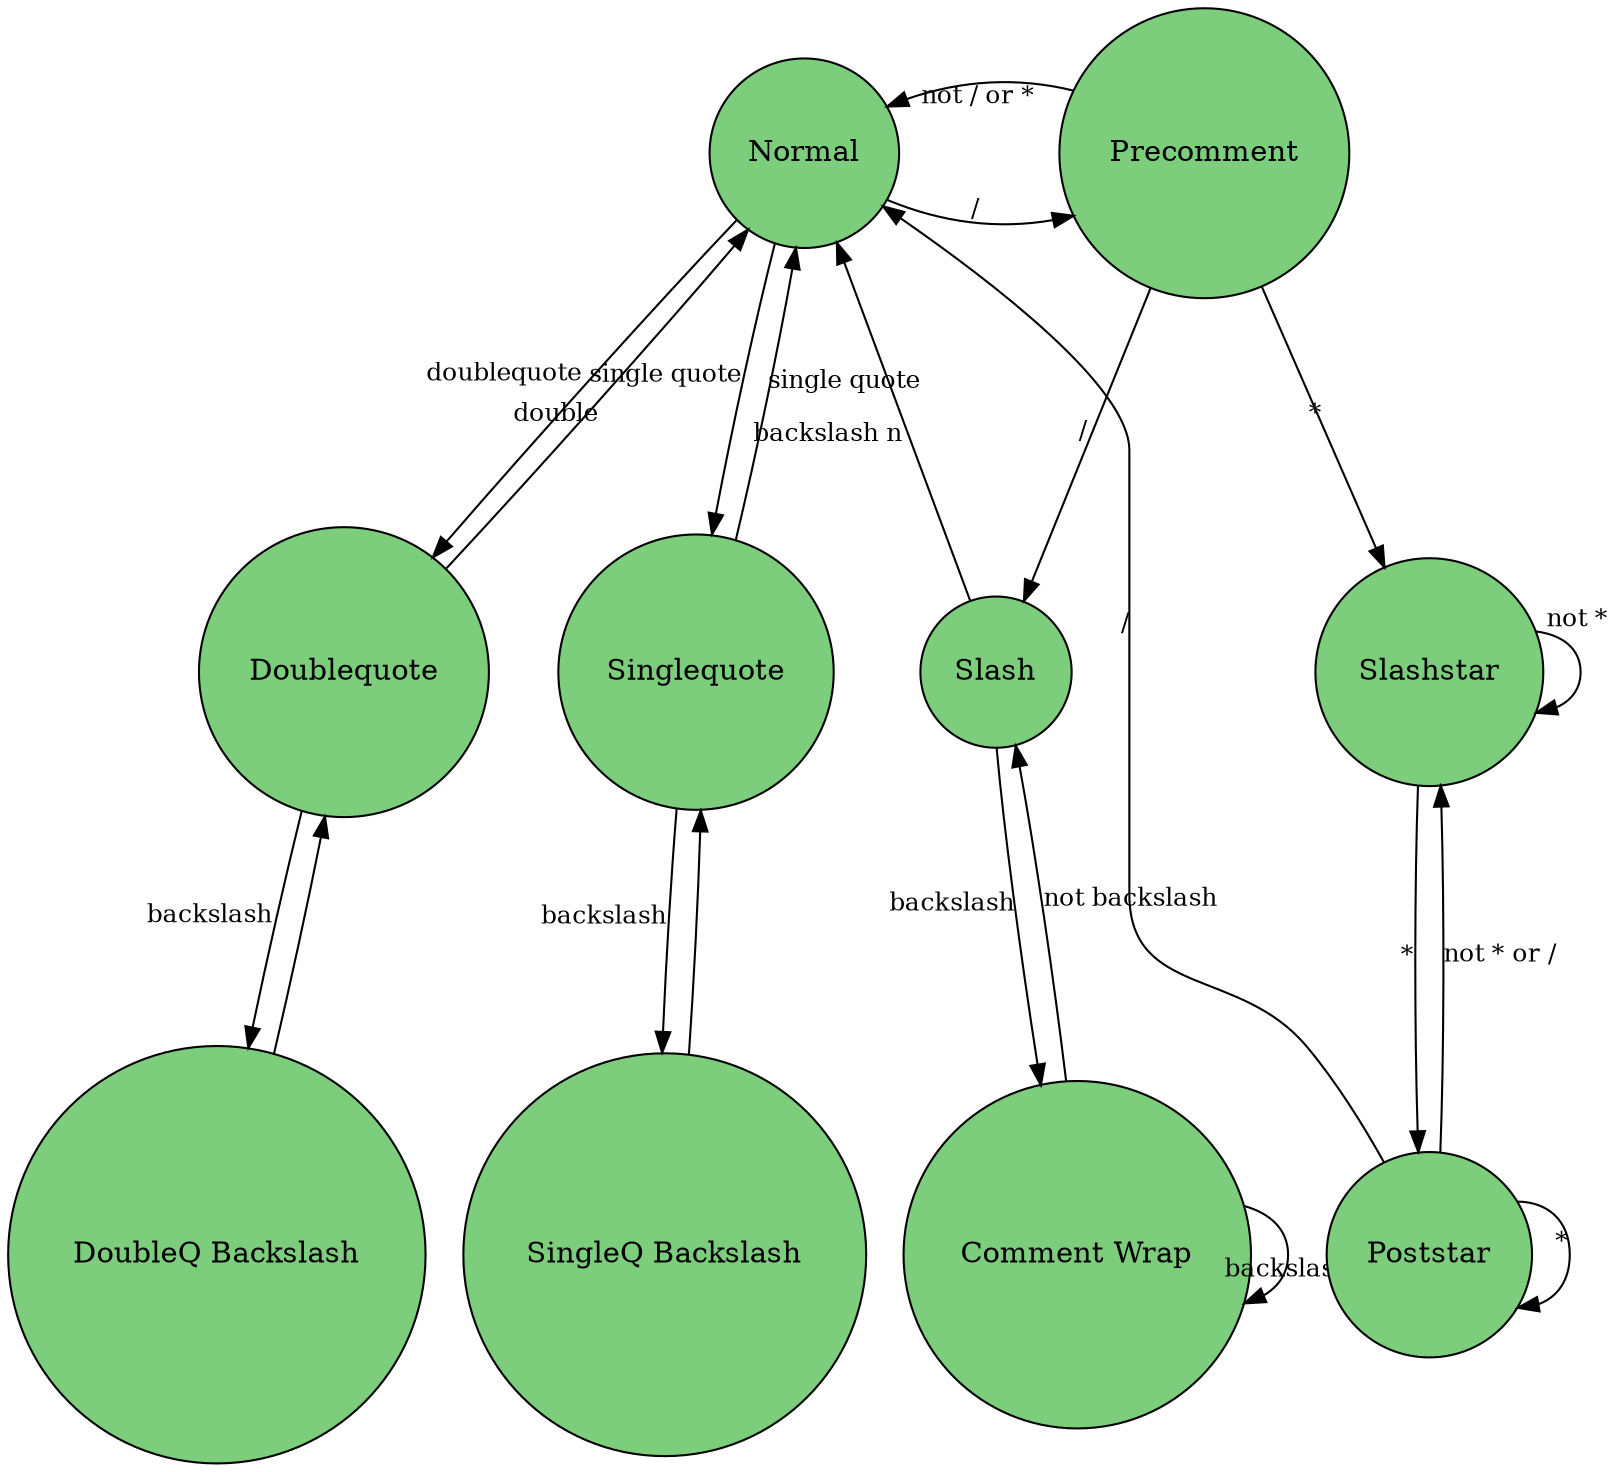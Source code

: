 /* nonsense example diagram to show you the syntax. Reference:
 * https://www.graphviz.org/doc/info/lang.html
 * */

digraph comments {
  // basic settings for nodes and edges:
  node [shape=circle, style=filled, fillcolor=palegreen3];
  edge [fontsize=12, penwidth=1, minlen=3];

  // list of states:
  A [label="Normal"];
  B [label="Precomment"];
  C [label="Slash"];
  D [label="Comment Wrap"];
  E [label="Slashstar"];
  F [label="Poststar"];
  G [label="Doublequote"];
  H [label="DoubleQ Backslash"];
  I [label="Singlequote"];
  J [label="SingleQ Backslash"];

  // transition function with labeled arrows:
  A -> B [xlabel="/"];
  B -> A [xlabel="not / or *"];
  B -> C [xlabel="/"];
  C -> D [xlabel="backslash"];
  C -> A [xlabel="backslash n"];
  D -> D [xlabel="backslash"];
  D -> C [xlabel="not backslash"];
  B -> E [xlabel="*"];
  E -> E [xlabel="not *"];
  E -> F [xlabel="*"];
  F -> F [xlabel="*"];
  F -> E [xlabel="not * or /"];
  F -> A [xlabel="/"];
  A -> G [xlabel="doublequote"];
  G -> H [xlabel="backslash"];
  H -> G
  G -> A [xlabel="double"];
  A -> I [xlabel="single quote"];
  I -> J [xlabel="backslash"];
  J -> I
  I -> A [xlabel="single quote"];


  /* NOTE: "xlabel" places edge labels near center of edge, and sometimes
   * (in my experience) will improve the layout over using "label".
   * https://graphviz.org/docs/attrs/xlabel/
   * */

  /* NOTE: if you want certain nodes to have the same vertical position,
   * you can list them in a block starting with "rank=same;" */
  {
  	rank=same;
	A;
	B;
  }
}
